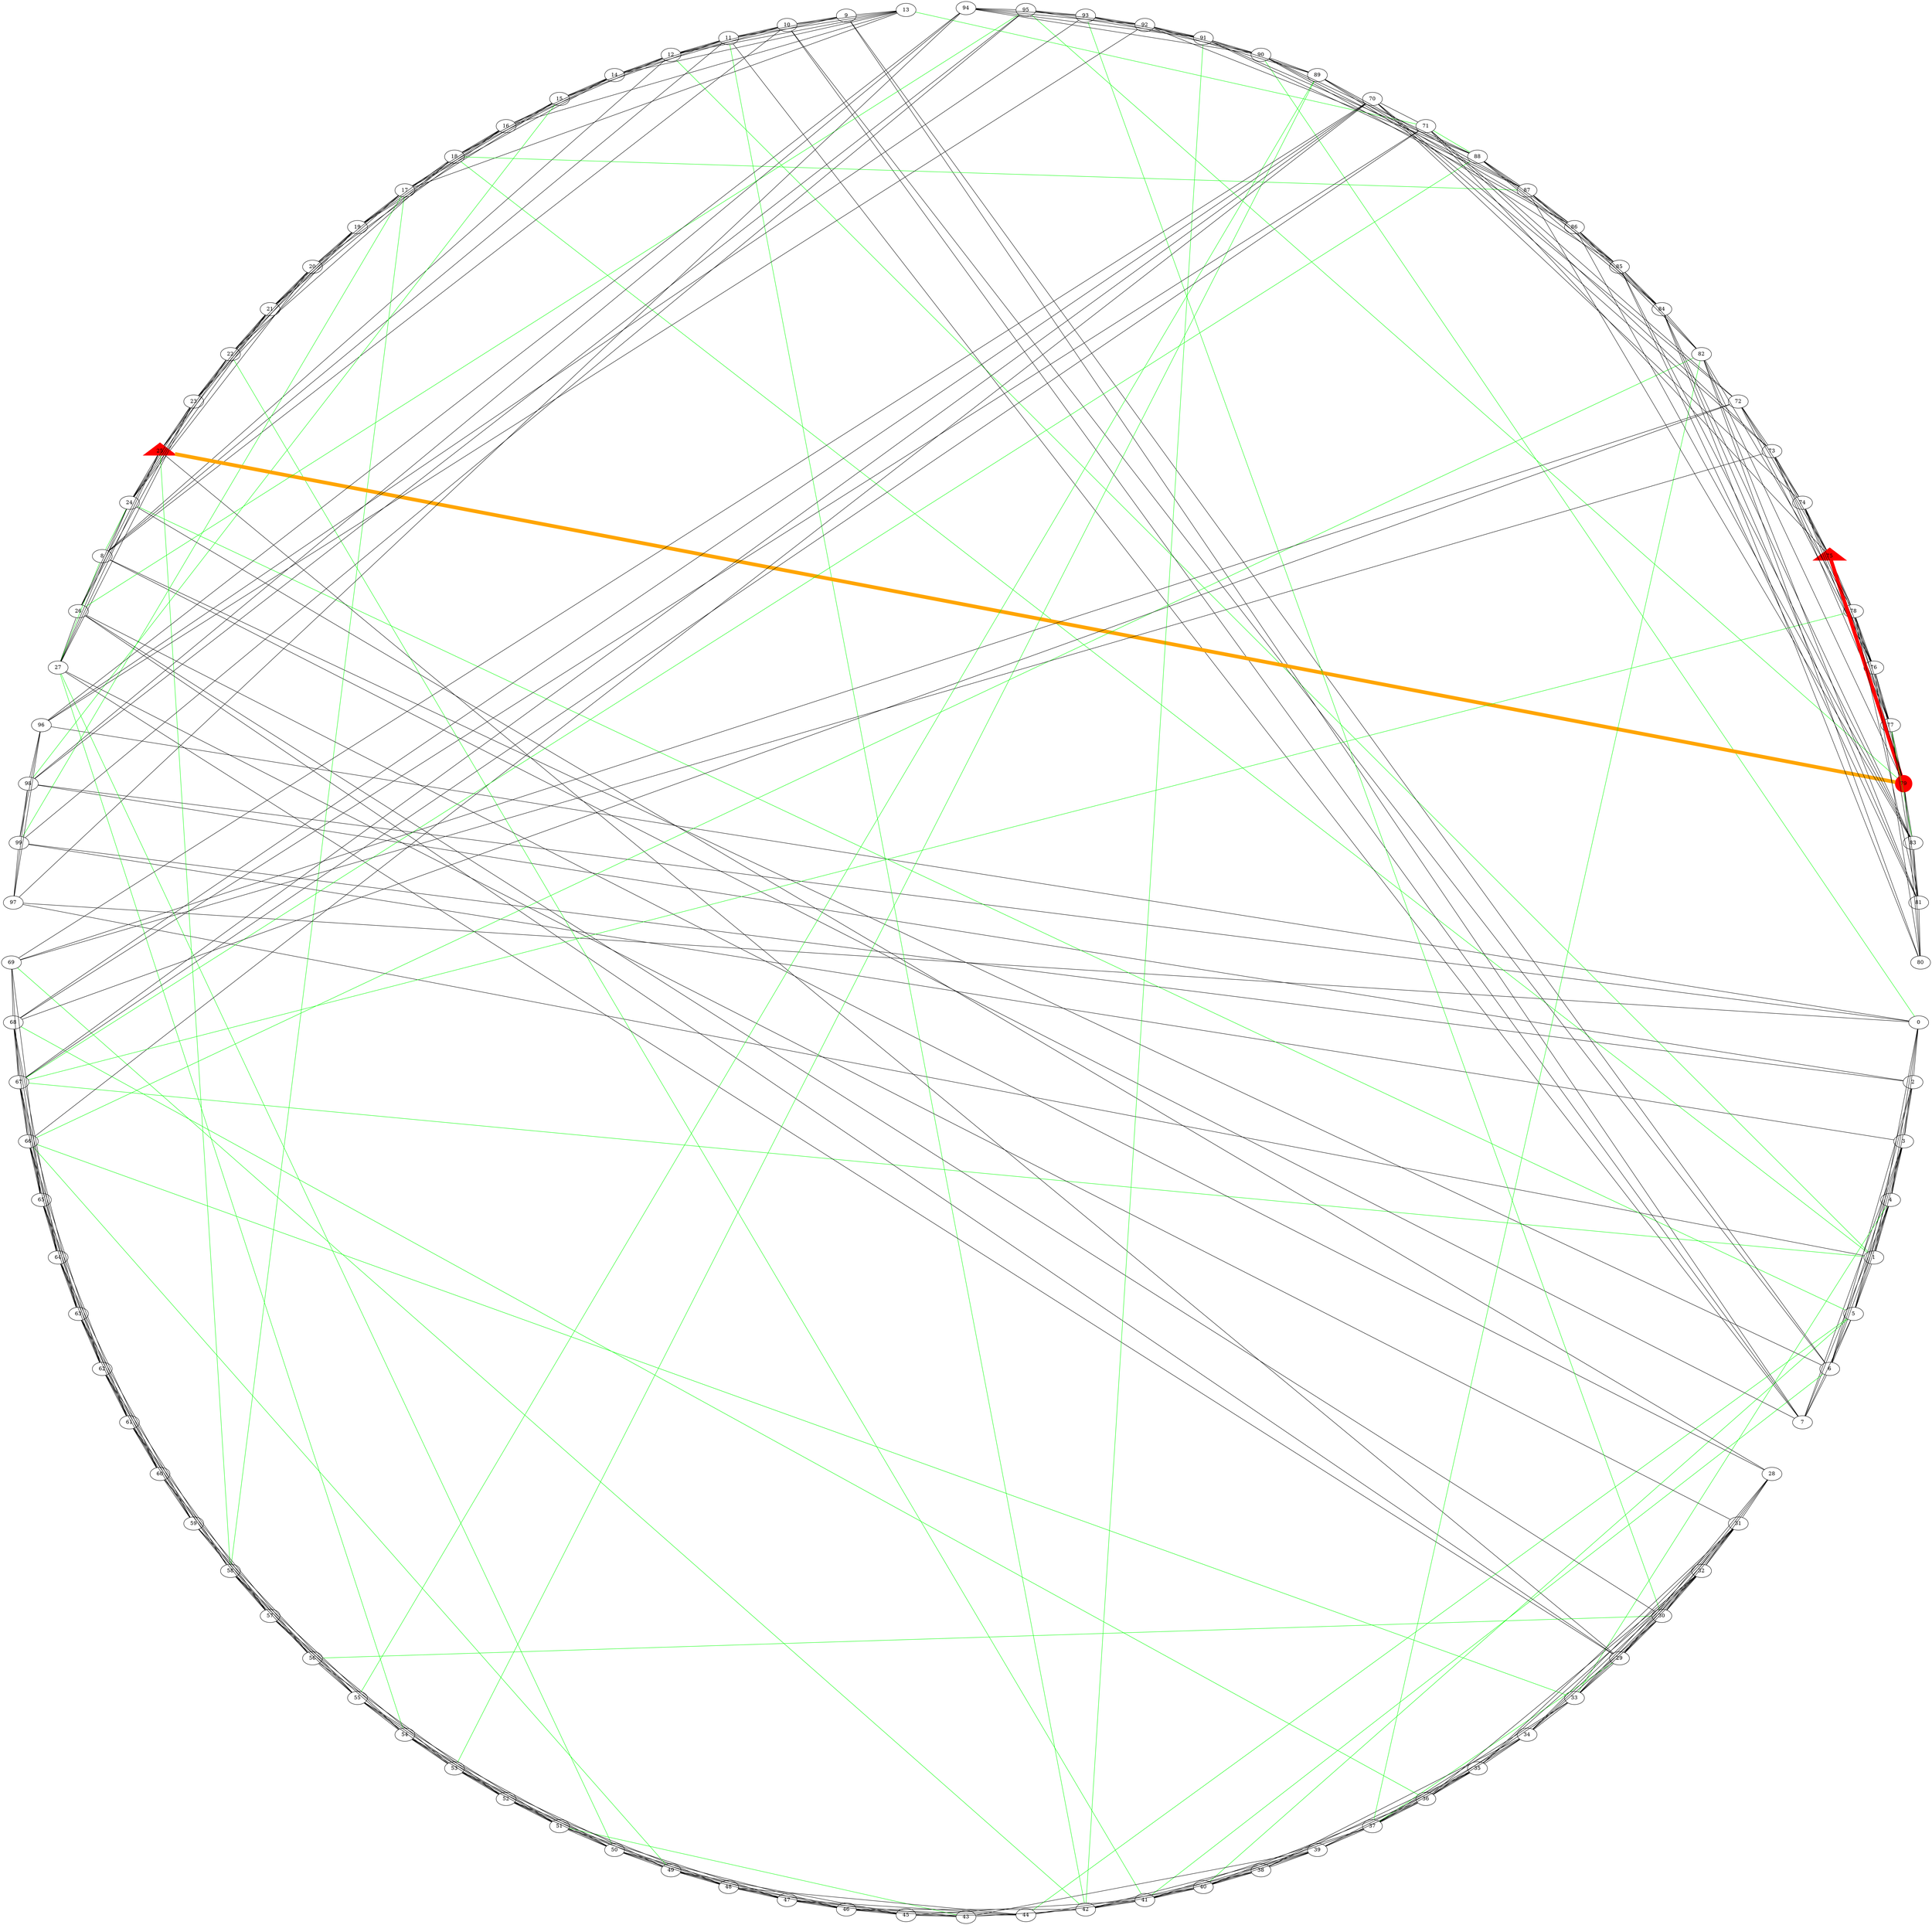 graph WS2 {
layout="circo";
0 ;
1 ;
2 ;
3 ;
4 ;
5 ;
6 ;
7 ;
8 ;
9 ;
10 ;
11 ;
12 ;
13 ;
14 ;
15 ;
16 ;
17 ;
18 ;
19 ;
20 ;
21 ;
22 ;
23 ;
24 ;
25 [shape = triangle,style=filled,color="red"] ;
26 ;
27 ;
28 ;
29 ;
30 ;
31 ;
32 ;
33 ;
34 ;
35 ;
36 ;
37 ;
38 ;
39 ;
40 ;
41 ;
42 ;
43 ;
44 ;
45 ;
46 ;
47 ;
48 ;
49 ;
50 ;
51 ;
52 ;
53 ;
54 ;
55 ;
56 ;
57 ;
58 ;
59 ;
60 ;
61 ;
62 ;
63 ;
64 ;
65 ;
66 ;
67 ;
68 ;
69 ;
70 ;
71 ;
72 ;
73 ;
74 ;
75 [shape = triangle,style=filled,color="red"] ;
76 ;
77 ;
78 ;
79 [shape = circle, style=filled,color="red"] ;
80 ;
81 ;
82 ;
83 ;
84 ;
85 ;
86 ;
87 ;
88 ;
89 ;
90 ;
91 ;
92 ;
93 ;
94 ;
95 ;
96 ;
97 ;
98 ;
99 ;
0 -- 1 ;
0 -- 2 ;
0 -- 3 ;
0 -- 4 ;
0 -- 90 [color=green] ;
0 -- 98 ;
0 -- 97 ;
0 -- 96 ;
1 -- 67 [color=green] ;
1 -- 3 ;
1 -- 4 ;
1 -- 5 ;
1 -- 18 [color=green] ;
1 -- 12 [color=green] ;
1 -- 97 ;
2 -- 3 ;
2 -- 4 ;
2 -- 5 ;
2 -- 6 ;
2 -- 99 ;
2 -- 98 ;
3 -- 4 ;
3 -- 5 ;
3 -- 6 ;
3 -- 7 ;
3 -- 99 ;
4 -- 5 ;
4 -- 6 ;
4 -- 7 ;
4 -- 33 [color=green] ;
5 -- 6 ;
5 -- 7 ;
5 -- 24 [color=green] ;
5 -- 44 [color=green] ;
5 -- 40 [color=green] ;
6 -- 7 ;
6 -- 8 ;
6 -- 9 ;
6 -- 10 ;
6 -- 41 [color=green] ;
7 -- 8 ;
7 -- 9 ;
7 -- 10 ;
7 -- 11 ;
8 -- 24 [color=green] ;
8 -- 10 ;
8 -- 11 ;
8 -- 12 ;
8 -- 27 [color=green] ;
9 -- 10 ;
9 -- 11 ;
9 -- 12 ;
9 -- 13 ;
10 -- 11 ;
10 -- 12 ;
10 -- 13 ;
10 -- 14 ;
11 -- 12 ;
11 -- 13 ;
11 -- 14 ;
11 -- 15 ;
11 -- 42 [color=green] ;
12 -- 13 ;
12 -- 14 ;
12 -- 15 ;
12 -- 16 ;
13 -- 14 ;
13 -- 71 [color=green] ;
13 -- 16 ;
13 -- 17 ;
14 -- 15 ;
14 -- 16 ;
14 -- 17 ;
14 -- 18 ;
15 -- 98 [color=green] ;
15 -- 17 ;
15 -- 18 ;
15 -- 19 ;
16 -- 17 ;
16 -- 18 ;
16 -- 19 ;
16 -- 20 ;
17 -- 99 [color=green] ;
17 -- 19 ;
17 -- 20 ;
17 -- 21 ;
17 -- 58 [color=green] ;
18 -- 19 ;
18 -- 87 [color=green] ;
18 -- 21 ;
18 -- 22 ;
19 -- 20 ;
19 -- 21 ;
19 -- 22 ;
19 -- 23 ;
20 -- 21 ;
20 -- 22 ;
20 -- 23 ;
20 -- 24 ;
21 -- 22 ;
21 -- 23 ;
21 -- 24 ;
21 -- 25 ;
22 -- 23 ;
22 -- 24 ;
22 -- 25 ;
22 -- 41 [color=green] ;
23 -- 24 ;
23 -- 25 ;
23 -- 26 ;
23 -- 27 ;
24 -- 25 ;
24 -- 26 ;
24 -- 27 ;
24 -- 28 ;
25 -- 26 ;
25 -- 27 ;
25 -- 79 [color=orange,penwidth=10] ;
25 -- 29 ;
25 -- 58 [color=green] ;
26 -- 27 ;
26 -- 28 ;
26 -- 29 ;
26 -- 30 ;
26 -- 95 [color=green] ;
27 -- 50 [color=green] ;
27 -- 29 ;
27 -- 31 ;
27 -- 54 [color=green] ;
28 -- 29 ;
28 -- 30 ;
28 -- 31 ;
28 -- 32 ;
29 -- 30 ;
29 -- 31 ;
29 -- 32 ;
29 -- 33 ;
29 -- 37 [color=green] ;
30 -- 31 ;
30 -- 32 ;
30 -- 33 ;
30 -- 34 ;
30 -- 56 [color=green] ;
30 -- 93 [color=green] ;
31 -- 32 ;
31 -- 33 ;
31 -- 34 ;
31 -- 35 ;
32 -- 33 ;
32 -- 34 ;
32 -- 35 ;
32 -- 36 ;
33 -- 34 ;
33 -- 66 [color=green] ;
33 -- 36 ;
33 -- 37 ;
34 -- 35 ;
34 -- 36 ;
34 -- 37 ;
34 -- 38 ;
35 -- 36 ;
35 -- 37 ;
35 -- 38 ;
35 -- 39 ;
36 -- 37 ;
36 -- 68 [color=green] ;
36 -- 39 ;
36 -- 40 ;
37 -- 39 ;
37 -- 40 ;
37 -- 41 ;
37 -- 82 [color=green] ;
38 -- 39 ;
38 -- 40 ;
38 -- 41 ;
38 -- 42 ;
39 -- 40 ;
39 -- 41 ;
39 -- 42 ;
39 -- 43 ;
40 -- 41 ;
40 -- 42 ;
40 -- 44 ;
41 -- 42 ;
41 -- 44 ;
41 -- 45 ;
42 -- 43 ;
42 -- 91 [color=green] ;
42 -- 46 ;
42 -- 69 [color=green] ;
43 -- 51 [color=green] ;
43 -- 45 ;
43 -- 46 ;
43 -- 47 ;
44 -- 45 ;
44 -- 46 ;
44 -- 47 ;
44 -- 48 ;
45 -- 46 ;
45 -- 47 ;
45 -- 48 ;
45 -- 49 ;
46 -- 47 ;
46 -- 48 ;
46 -- 49 ;
46 -- 50 ;
47 -- 48 ;
47 -- 49 ;
47 -- 50 ;
47 -- 51 ;
48 -- 49 ;
48 -- 50 ;
48 -- 51 ;
48 -- 52 ;
49 -- 50 ;
49 -- 66 [color=green] ;
49 -- 52 ;
49 -- 53 ;
50 -- 51 ;
50 -- 52 ;
50 -- 53 ;
50 -- 54 ;
51 -- 52 ;
51 -- 53 ;
51 -- 54 ;
51 -- 55 ;
52 -- 53 ;
52 -- 54 ;
52 -- 55 ;
52 -- 56 ;
53 -- 54 ;
53 -- 55 ;
53 -- 89 [color=green] ;
53 -- 57 ;
54 -- 55 ;
54 -- 57 ;
54 -- 58 ;
55 -- 56 ;
55 -- 57 ;
55 -- 58 ;
55 -- 59 ;
55 -- 89 [color=green] ;
56 -- 58 ;
56 -- 59 ;
56 -- 60 ;
57 -- 58 ;
57 -- 59 ;
57 -- 60 ;
57 -- 61 ;
58 -- 61 ;
58 -- 62 ;
59 -- 60 ;
59 -- 61 ;
59 -- 62 ;
59 -- 63 ;
60 -- 61 ;
60 -- 62 ;
60 -- 63 ;
60 -- 64 ;
61 -- 62 ;
61 -- 63 ;
61 -- 64 ;
61 -- 65 ;
62 -- 63 ;
62 -- 64 ;
62 -- 65 ;
62 -- 66 ;
63 -- 64 ;
63 -- 65 ;
63 -- 66 ;
63 -- 67 ;
64 -- 65 ;
64 -- 66 ;
64 -- 67 ;
64 -- 68 ;
65 -- 66 ;
65 -- 67 ;
65 -- 68 ;
65 -- 69 ;
66 -- 67 ;
66 -- 68 ;
66 -- 82 [color=green] ;
66 -- 70 ;
67 -- 68 ;
67 -- 69 ;
67 -- 70 ;
67 -- 71 ;
67 -- 78 [color=green] ;
67 -- 88 [color=green] ;
68 -- 69 ;
68 -- 70 ;
68 -- 71 ;
68 -- 72 ;
69 -- 70 ;
69 -- 72 ;
69 -- 73 ;
70 -- 71 ;
70 -- 72 ;
70 -- 73 ;
70 -- 74 ;
71 -- 72 ;
71 -- 73 ;
71 -- 88 [color=green] ;
71 -- 75 ;
72 -- 73 ;
72 -- 74 ;
72 -- 75 ;
72 -- 76 ;
73 -- 74 ;
73 -- 75 ;
73 -- 76 ;
73 -- 77 ;
74 -- 75 ;
74 -- 76 ;
74 -- 77 ;
74 -- 78 ;
75 -- 76 ;
75 -- 77 ;
75 -- 78 ;
75 -- 79 [color=red,penwidth=10] ;
76 -- 77 ;
76 -- 78 ;
76 -- 79 ;
76 -- 80 ;
77 -- 78 ;
77 -- 79 ;
77 -- 83 [color=green] ;
77 -- 81 ;
78 -- 79 ;
78 -- 81 ;
78 -- 82 ;
79 -- 80 ;
79 -- 81 ;
79 -- 82 ;
79 -- 83 ;
79 -- 95 [color=green] ;
80 -- 81 ;
80 -- 82 ;
80 -- 83 ;
80 -- 84 ;
81 -- 82 ;
81 -- 83 ;
81 -- 84 ;
81 -- 85 ;
82 -- 84 ;
82 -- 85 ;
82 -- 86 ;
83 -- 84 ;
83 -- 85 ;
83 -- 86 ;
83 -- 87 ;
84 -- 85 ;
84 -- 86 ;
84 -- 87 ;
84 -- 88 ;
85 -- 86 ;
85 -- 87 ;
85 -- 88 ;
85 -- 89 ;
86 -- 87 ;
86 -- 88 ;
86 -- 89 ;
86 -- 90 ;
87 -- 88 ;
87 -- 89 ;
87 -- 90 ;
87 -- 91 ;
88 -- 90 ;
88 -- 91 ;
88 -- 92 ;
89 -- 90 ;
89 -- 91 ;
89 -- 92 ;
90 -- 91 ;
90 -- 92 ;
90 -- 93 ;
90 -- 94 ;
91 -- 92 ;
91 -- 93 ;
91 -- 94 ;
91 -- 95 ;
92 -- 93 ;
92 -- 94 ;
92 -- 95 ;
92 -- 96 ;
93 -- 94 ;
93 -- 95 ;
93 -- 96 ;
94 -- 95 ;
94 -- 96 ;
94 -- 97 ;
94 -- 98 ;
95 -- 98 ;
95 -- 99 ;
96 -- 97 ;
96 -- 98 ;
96 -- 99 ;
97 -- 98 ;
97 -- 99 ;
98 -- 99 ;
}